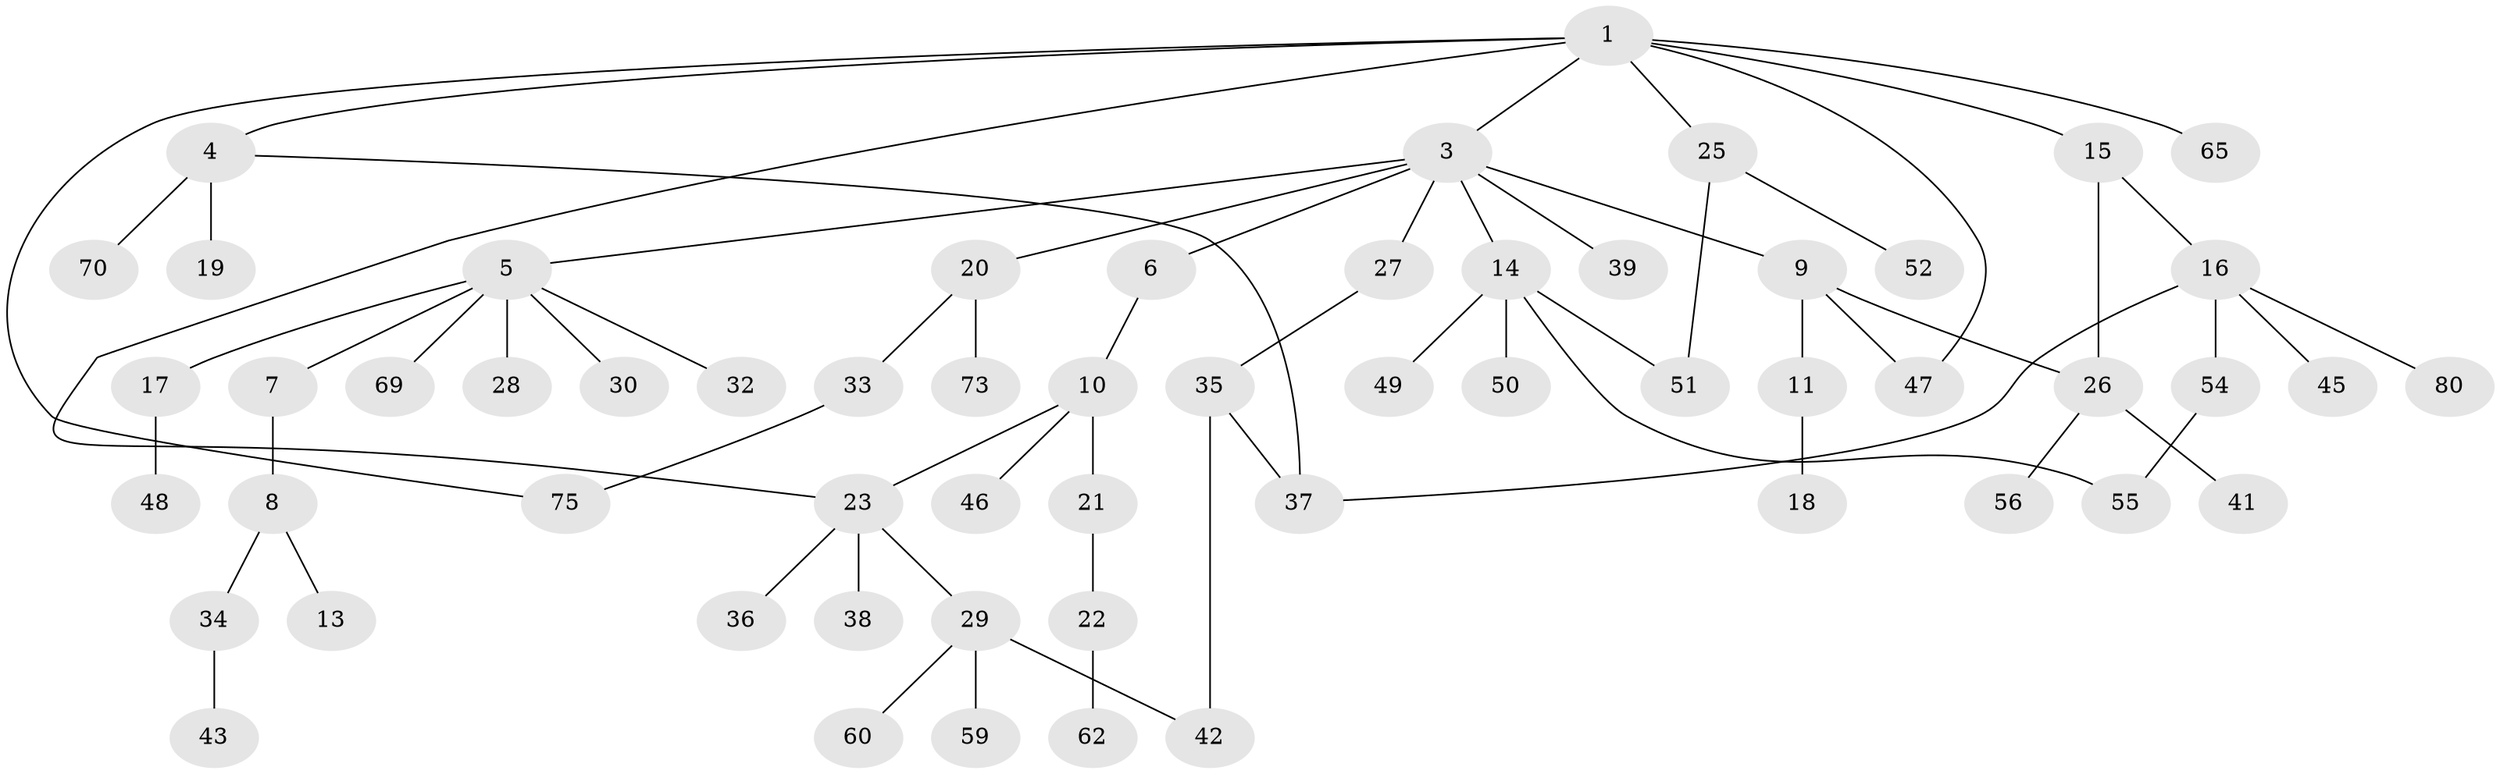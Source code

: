 // original degree distribution, {4: 0.10843373493975904, 6: 0.012048192771084338, 8: 0.012048192771084338, 5: 0.03614457831325301, 7: 0.012048192771084338, 3: 0.13253012048192772, 2: 0.24096385542168675, 1: 0.4457831325301205}
// Generated by graph-tools (version 1.1) at 2025/16/03/04/25 18:16:55]
// undirected, 58 vertices, 66 edges
graph export_dot {
graph [start="1"]
  node [color=gray90,style=filled];
  1 [super="+2"];
  3;
  4 [super="+12"];
  5;
  6 [super="+82"];
  7;
  8;
  9;
  10;
  11 [super="+61+53"];
  13;
  14;
  15;
  16;
  17;
  18;
  19;
  20;
  21;
  22;
  23 [super="+24"];
  25;
  26 [super="+31+44"];
  27;
  28;
  29;
  30;
  32;
  33;
  34 [super="+68+57"];
  35;
  36 [super="+77"];
  37 [super="+67+40"];
  38;
  39;
  41;
  42;
  43;
  45 [super="+66+83"];
  46;
  47;
  48 [super="+81"];
  49;
  50 [super="+64"];
  51 [super="+58"];
  52;
  54;
  55 [super="+63"];
  56;
  59;
  60;
  62;
  65;
  69;
  70 [super="+76"];
  73 [super="+74"];
  75;
  80;
  1 -- 65;
  1 -- 75;
  1 -- 3;
  1 -- 4;
  1 -- 25;
  1 -- 15;
  1 -- 47;
  1 -- 23;
  3 -- 5;
  3 -- 6;
  3 -- 9;
  3 -- 14;
  3 -- 20;
  3 -- 27;
  3 -- 39;
  4 -- 19;
  4 -- 70;
  4 -- 37;
  5 -- 7;
  5 -- 17;
  5 -- 28;
  5 -- 30;
  5 -- 32;
  5 -- 69;
  6 -- 10;
  7 -- 8;
  8 -- 13;
  8 -- 34;
  9 -- 11;
  9 -- 26;
  9 -- 47;
  10 -- 21;
  10 -- 23;
  10 -- 46;
  11 -- 18;
  14 -- 49;
  14 -- 50;
  14 -- 55;
  14 -- 51;
  15 -- 16;
  15 -- 26;
  16 -- 37;
  16 -- 45;
  16 -- 54;
  16 -- 80;
  17 -- 48;
  20 -- 33;
  20 -- 73;
  21 -- 22;
  22 -- 62;
  23 -- 36;
  23 -- 38;
  23 -- 29;
  25 -- 51;
  25 -- 52;
  26 -- 56;
  26 -- 41;
  27 -- 35;
  29 -- 42;
  29 -- 59;
  29 -- 60;
  33 -- 75;
  34 -- 43;
  35 -- 42;
  35 -- 37;
  54 -- 55;
}
